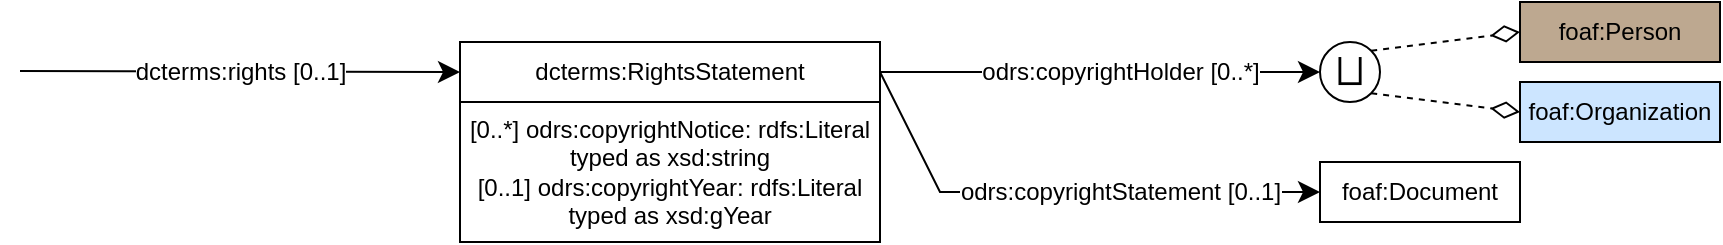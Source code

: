 <mxfile version="26.0.9">
  <diagram name="Page-1" id="oPdGorQUEMpEW7eRbp6K">
    <mxGraphModel dx="2245" dy="868" grid="1" gridSize="10" guides="1" tooltips="1" connect="1" arrows="1" fold="1" page="1" pageScale="1" pageWidth="827" pageHeight="1169" math="0" shadow="0">
      <root>
        <mxCell id="0" />
        <mxCell id="1" parent="0" />
        <mxCell id="5O2p17_K3fBn7UO_ERKs-1" value="" style="endArrow=classic;html=1;exitX=1;exitY=0.5;exitDx=0;exitDy=0;entryX=0;entryY=0.5;entryDx=0;entryDy=0;endSize=8;arcSize=0;rounded=0;" parent="1" source="5O2p17_K3fBn7UO_ERKs-33" edge="1" target="nNA3BMJejZ8WdVTlRqgj-4">
          <mxGeometry width="50" height="50" relative="1" as="geometry">
            <mxPoint x="240" y="295" as="sourcePoint" />
            <mxPoint x="550" y="295" as="targetPoint" />
          </mxGeometry>
        </mxCell>
        <mxCell id="DMUfFum5PpTdygHRF5ok-4" value="&lt;font style=&quot;font-size: 12px;&quot;&gt;odrs:copyrightHolder [0..*]&lt;/font&gt;" style="edgeLabel;html=1;align=center;verticalAlign=middle;resizable=0;points=[];" parent="5O2p17_K3fBn7UO_ERKs-1" vertex="1" connectable="0">
          <mxGeometry x="-0.022" y="3" relative="1" as="geometry">
            <mxPoint x="12" y="3" as="offset" />
          </mxGeometry>
        </mxCell>
        <mxCell id="5O2p17_K3fBn7UO_ERKs-33" value="dcterms:RightsStatement" style="rounded=0;whiteSpace=wrap;html=1;snapToPoint=1;points=[[0.1,0],[0.2,0],[0.3,0],[0.4,0],[0.5,0],[0.6,0],[0.7,0],[0.8,0],[0.9,0],[0,0.1],[0,0.3],[0,0.5],[0,0.7],[0,0.9],[0.1,1],[0.2,1],[0.3,1],[0.4,1],[0.5,1],[0.6,1],[0.7,1],[0.8,1],[0.9,1],[1,0.1],[1,0.3],[1,0.5],[1,0.7],[1,0.9]];" parent="1" vertex="1">
          <mxGeometry x="120" y="280" width="210" height="30" as="geometry" />
        </mxCell>
        <mxCell id="5O2p17_K3fBn7UO_ERKs-36" value="&lt;div&gt;&lt;span style=&quot;background-color: transparent; color: light-dark(rgb(0, 0, 0), rgb(255, 255, 255));&quot;&gt;[0..*] odrs:copyrightNotice:&amp;nbsp;rdfs:Literal&lt;/span&gt;&lt;br&gt;&lt;/div&gt;&lt;div&gt;&lt;div&gt;typed as xsd:string&lt;/div&gt;&lt;/div&gt;&lt;div&gt;&lt;div&gt;[0..1] odrs:copyrightYear:&amp;nbsp;rdfs:Literal&lt;/div&gt;&lt;div&gt;typed as xsd:gYear&lt;/div&gt;&lt;/div&gt;" style="rounded=0;whiteSpace=wrap;html=1;snapToPoint=1;points=[[0.1,0],[0.2,0],[0.3,0],[0.4,0],[0.5,0],[0.6,0],[0.7,0],[0.8,0],[0.9,0],[0,0.1],[0,0.3],[0,0.5],[0,0.7],[0,0.9],[0.1,1],[0.2,1],[0.3,1],[0.4,1],[0.5,1],[0.6,1],[0.7,1],[0.8,1],[0.9,1],[1,0.1],[1,0.3],[1,0.5],[1,0.7],[1,0.9]];" parent="1" vertex="1">
          <mxGeometry x="120" y="310" width="210" height="70" as="geometry" />
        </mxCell>
        <mxCell id="5O2p17_K3fBn7UO_ERKs-39" value="" style="endArrow=classic;html=1;exitX=1;exitY=0.5;exitDx=0;exitDy=0;entryX=0;entryY=0.5;entryDx=0;entryDy=0;endSize=8;arcSize=0;rounded=0;" parent="1" source="5O2p17_K3fBn7UO_ERKs-33" target="5O2p17_K3fBn7UO_ERKs-44" edge="1">
          <mxGeometry width="50" height="50" relative="1" as="geometry">
            <mxPoint x="270" y="365" as="sourcePoint" />
            <mxPoint x="530" y="425" as="targetPoint" />
            <Array as="points">
              <mxPoint x="360" y="355" />
            </Array>
          </mxGeometry>
        </mxCell>
        <mxCell id="5O2p17_K3fBn7UO_ERKs-40" value="odrs:copyrightStatement [0..1]" style="text;html=1;align=center;verticalAlign=middle;resizable=0;points=[];labelBackgroundColor=#ffffff;" parent="5O2p17_K3fBn7UO_ERKs-39" vertex="1" connectable="0">
          <mxGeometry x="-0.127" relative="1" as="geometry">
            <mxPoint x="45" as="offset" />
          </mxGeometry>
        </mxCell>
        <mxCell id="5O2p17_K3fBn7UO_ERKs-44" value="foaf:Document" style="rounded=0;whiteSpace=wrap;html=1;snapToPoint=1;points=[[0.1,0],[0.2,0],[0.3,0],[0.4,0],[0.5,0],[0.6,0],[0.7,0],[0.8,0],[0.9,0],[0,0.1],[0,0.3],[0,0.5],[0,0.7],[0,0.9],[0.1,1],[0.2,1],[0.3,1],[0.4,1],[0.5,1],[0.6,1],[0.7,1],[0.8,1],[0.9,1],[1,0.1],[1,0.3],[1,0.5],[1,0.7],[1,0.9]];" parent="1" vertex="1">
          <mxGeometry x="550" y="340" width="100" height="30" as="geometry" />
        </mxCell>
        <mxCell id="nNA3BMJejZ8WdVTlRqgj-1" value="foaf:Organization" style="rounded=0;whiteSpace=wrap;html=1;snapToPoint=1;points=[[0.1,0],[0.2,0],[0.3,0],[0.4,0],[0.5,0],[0.6,0],[0.7,0],[0.8,0],[0.9,0],[0,0.1],[0,0.3],[0,0.5],[0,0.7],[0,0.9],[0.1,1],[0.2,1],[0.3,1],[0.4,1],[0.5,1],[0.6,1],[0.7,1],[0.8,1],[0.9,1],[1,0.1],[1,0.3],[1,0.5],[1,0.7],[1,0.9]];fillColor=#CCE5FF;" parent="1" vertex="1">
          <mxGeometry x="650" y="300" width="100" height="30" as="geometry" />
        </mxCell>
        <mxCell id="nNA3BMJejZ8WdVTlRqgj-2" value="foaf:Person" style="rounded=0;whiteSpace=wrap;html=1;snapToPoint=1;points=[[0.1,0],[0.2,0],[0.3,0],[0.4,0],[0.5,0],[0.6,0],[0.7,0],[0.8,0],[0.9,0],[0,0.1],[0,0.3],[0,0.5],[0,0.7],[0,0.9],[0.1,1],[0.2,1],[0.3,1],[0.4,1],[0.5,1],[0.6,1],[0.7,1],[0.8,1],[0.9,1],[1,0.1],[1,0.3],[1,0.5],[1,0.7],[1,0.9]];fillColor=#BDA890;" parent="1" vertex="1">
          <mxGeometry x="650" y="260" width="100" height="30" as="geometry" />
        </mxCell>
        <mxCell id="nNA3BMJejZ8WdVTlRqgj-3" value="" style="group" parent="1" vertex="1" connectable="0">
          <mxGeometry x="550" y="280" width="30" height="30" as="geometry" />
        </mxCell>
        <mxCell id="nNA3BMJejZ8WdVTlRqgj-4" value="&lt;span class=&quot;st&quot;&gt;⨆&lt;/span&gt;" style="ellipse;whiteSpace=wrap;html=1;aspect=fixed;fontSize=17;" parent="nNA3BMJejZ8WdVTlRqgj-3" vertex="1">
          <mxGeometry width="30" height="30" as="geometry" />
        </mxCell>
        <mxCell id="nNA3BMJejZ8WdVTlRqgj-5" value="" style="endArrow=diamondThin;endSize=12;html=1;fontColor=#000099;exitX=1;exitY=0;exitDx=0;exitDy=0;endFill=0;dashed=1;entryX=0;entryY=0.5;entryDx=0;entryDy=0;arcSize=0;rounded=0;" parent="1" source="nNA3BMJejZ8WdVTlRqgj-4" target="nNA3BMJejZ8WdVTlRqgj-2" edge="1">
          <mxGeometry width="50" height="50" relative="1" as="geometry">
            <mxPoint x="388" y="495" as="sourcePoint" />
            <mxPoint x="603" y="460" as="targetPoint" />
          </mxGeometry>
        </mxCell>
        <mxCell id="nNA3BMJejZ8WdVTlRqgj-6" value="" style="endArrow=diamondThin;endSize=12;html=1;fontColor=#000099;exitX=1;exitY=1;exitDx=0;exitDy=0;endFill=0;dashed=1;entryX=0;entryY=0.5;entryDx=0;entryDy=0;arcSize=0;rounded=0;" parent="1" source="nNA3BMJejZ8WdVTlRqgj-4" target="nNA3BMJejZ8WdVTlRqgj-1" edge="1">
          <mxGeometry width="50" height="50" relative="1" as="geometry">
            <mxPoint x="571.607" y="484.393" as="sourcePoint" />
            <mxPoint x="603" y="580" as="targetPoint" />
          </mxGeometry>
        </mxCell>
        <mxCell id="7AOiyFbS_y2FSZ2qZv9P-1" value="" style="endArrow=classic;html=1;exitX=1;exitY=0.5;exitDx=0;exitDy=0;entryX=0;entryY=0.5;entryDx=0;entryDy=0;endSize=8;arcSize=0;rounded=0;" edge="1" parent="1" target="5O2p17_K3fBn7UO_ERKs-33">
          <mxGeometry width="50" height="50" relative="1" as="geometry">
            <mxPoint x="-100" y="294.5" as="sourcePoint" />
            <mxPoint x="120" y="294.5" as="targetPoint" />
          </mxGeometry>
        </mxCell>
        <mxCell id="7AOiyFbS_y2FSZ2qZv9P-2" value="&lt;font style=&quot;font-size: 12px;&quot;&gt;dcterms:rights [0..1]&lt;/font&gt;" style="edgeLabel;html=1;align=center;verticalAlign=middle;resizable=0;points=[];" vertex="1" connectable="0" parent="7AOiyFbS_y2FSZ2qZv9P-1">
          <mxGeometry x="-0.022" y="3" relative="1" as="geometry">
            <mxPoint x="2" y="3" as="offset" />
          </mxGeometry>
        </mxCell>
      </root>
    </mxGraphModel>
  </diagram>
</mxfile>
